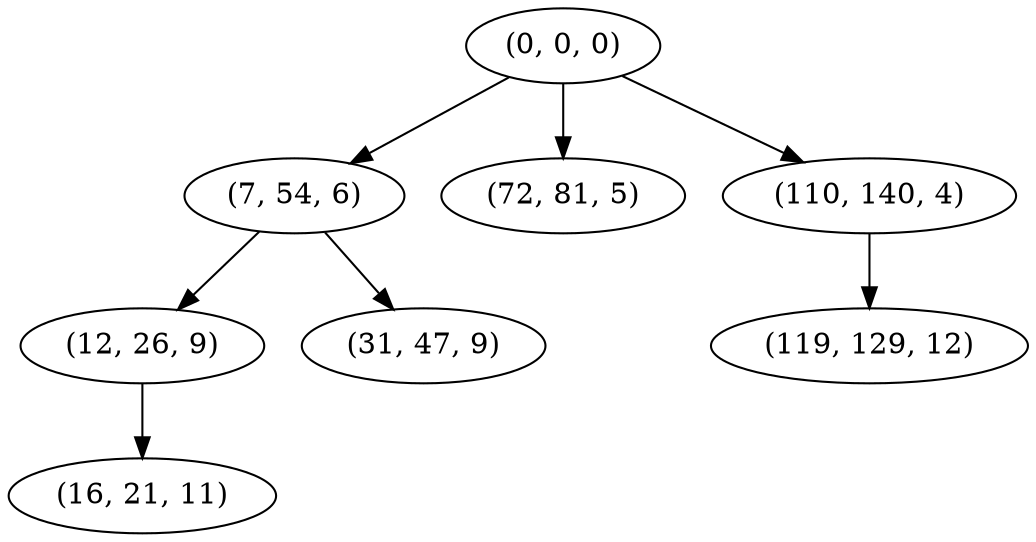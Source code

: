 digraph tree {
    "(0, 0, 0)";
    "(7, 54, 6)";
    "(12, 26, 9)";
    "(16, 21, 11)";
    "(31, 47, 9)";
    "(72, 81, 5)";
    "(110, 140, 4)";
    "(119, 129, 12)";
    "(0, 0, 0)" -> "(7, 54, 6)";
    "(0, 0, 0)" -> "(72, 81, 5)";
    "(0, 0, 0)" -> "(110, 140, 4)";
    "(7, 54, 6)" -> "(12, 26, 9)";
    "(7, 54, 6)" -> "(31, 47, 9)";
    "(12, 26, 9)" -> "(16, 21, 11)";
    "(110, 140, 4)" -> "(119, 129, 12)";
}
